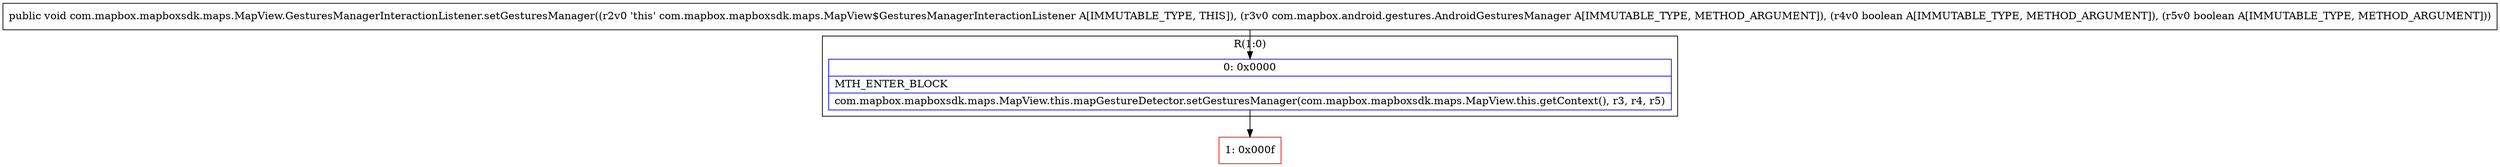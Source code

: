 digraph "CFG forcom.mapbox.mapboxsdk.maps.MapView.GesturesManagerInteractionListener.setGesturesManager(Lcom\/mapbox\/android\/gestures\/AndroidGesturesManager;ZZ)V" {
subgraph cluster_Region_1476351868 {
label = "R(1:0)";
node [shape=record,color=blue];
Node_0 [shape=record,label="{0\:\ 0x0000|MTH_ENTER_BLOCK\l|com.mapbox.mapboxsdk.maps.MapView.this.mapGestureDetector.setGesturesManager(com.mapbox.mapboxsdk.maps.MapView.this.getContext(), r3, r4, r5)\l}"];
}
Node_1 [shape=record,color=red,label="{1\:\ 0x000f}"];
MethodNode[shape=record,label="{public void com.mapbox.mapboxsdk.maps.MapView.GesturesManagerInteractionListener.setGesturesManager((r2v0 'this' com.mapbox.mapboxsdk.maps.MapView$GesturesManagerInteractionListener A[IMMUTABLE_TYPE, THIS]), (r3v0 com.mapbox.android.gestures.AndroidGesturesManager A[IMMUTABLE_TYPE, METHOD_ARGUMENT]), (r4v0 boolean A[IMMUTABLE_TYPE, METHOD_ARGUMENT]), (r5v0 boolean A[IMMUTABLE_TYPE, METHOD_ARGUMENT])) }"];
MethodNode -> Node_0;
Node_0 -> Node_1;
}

